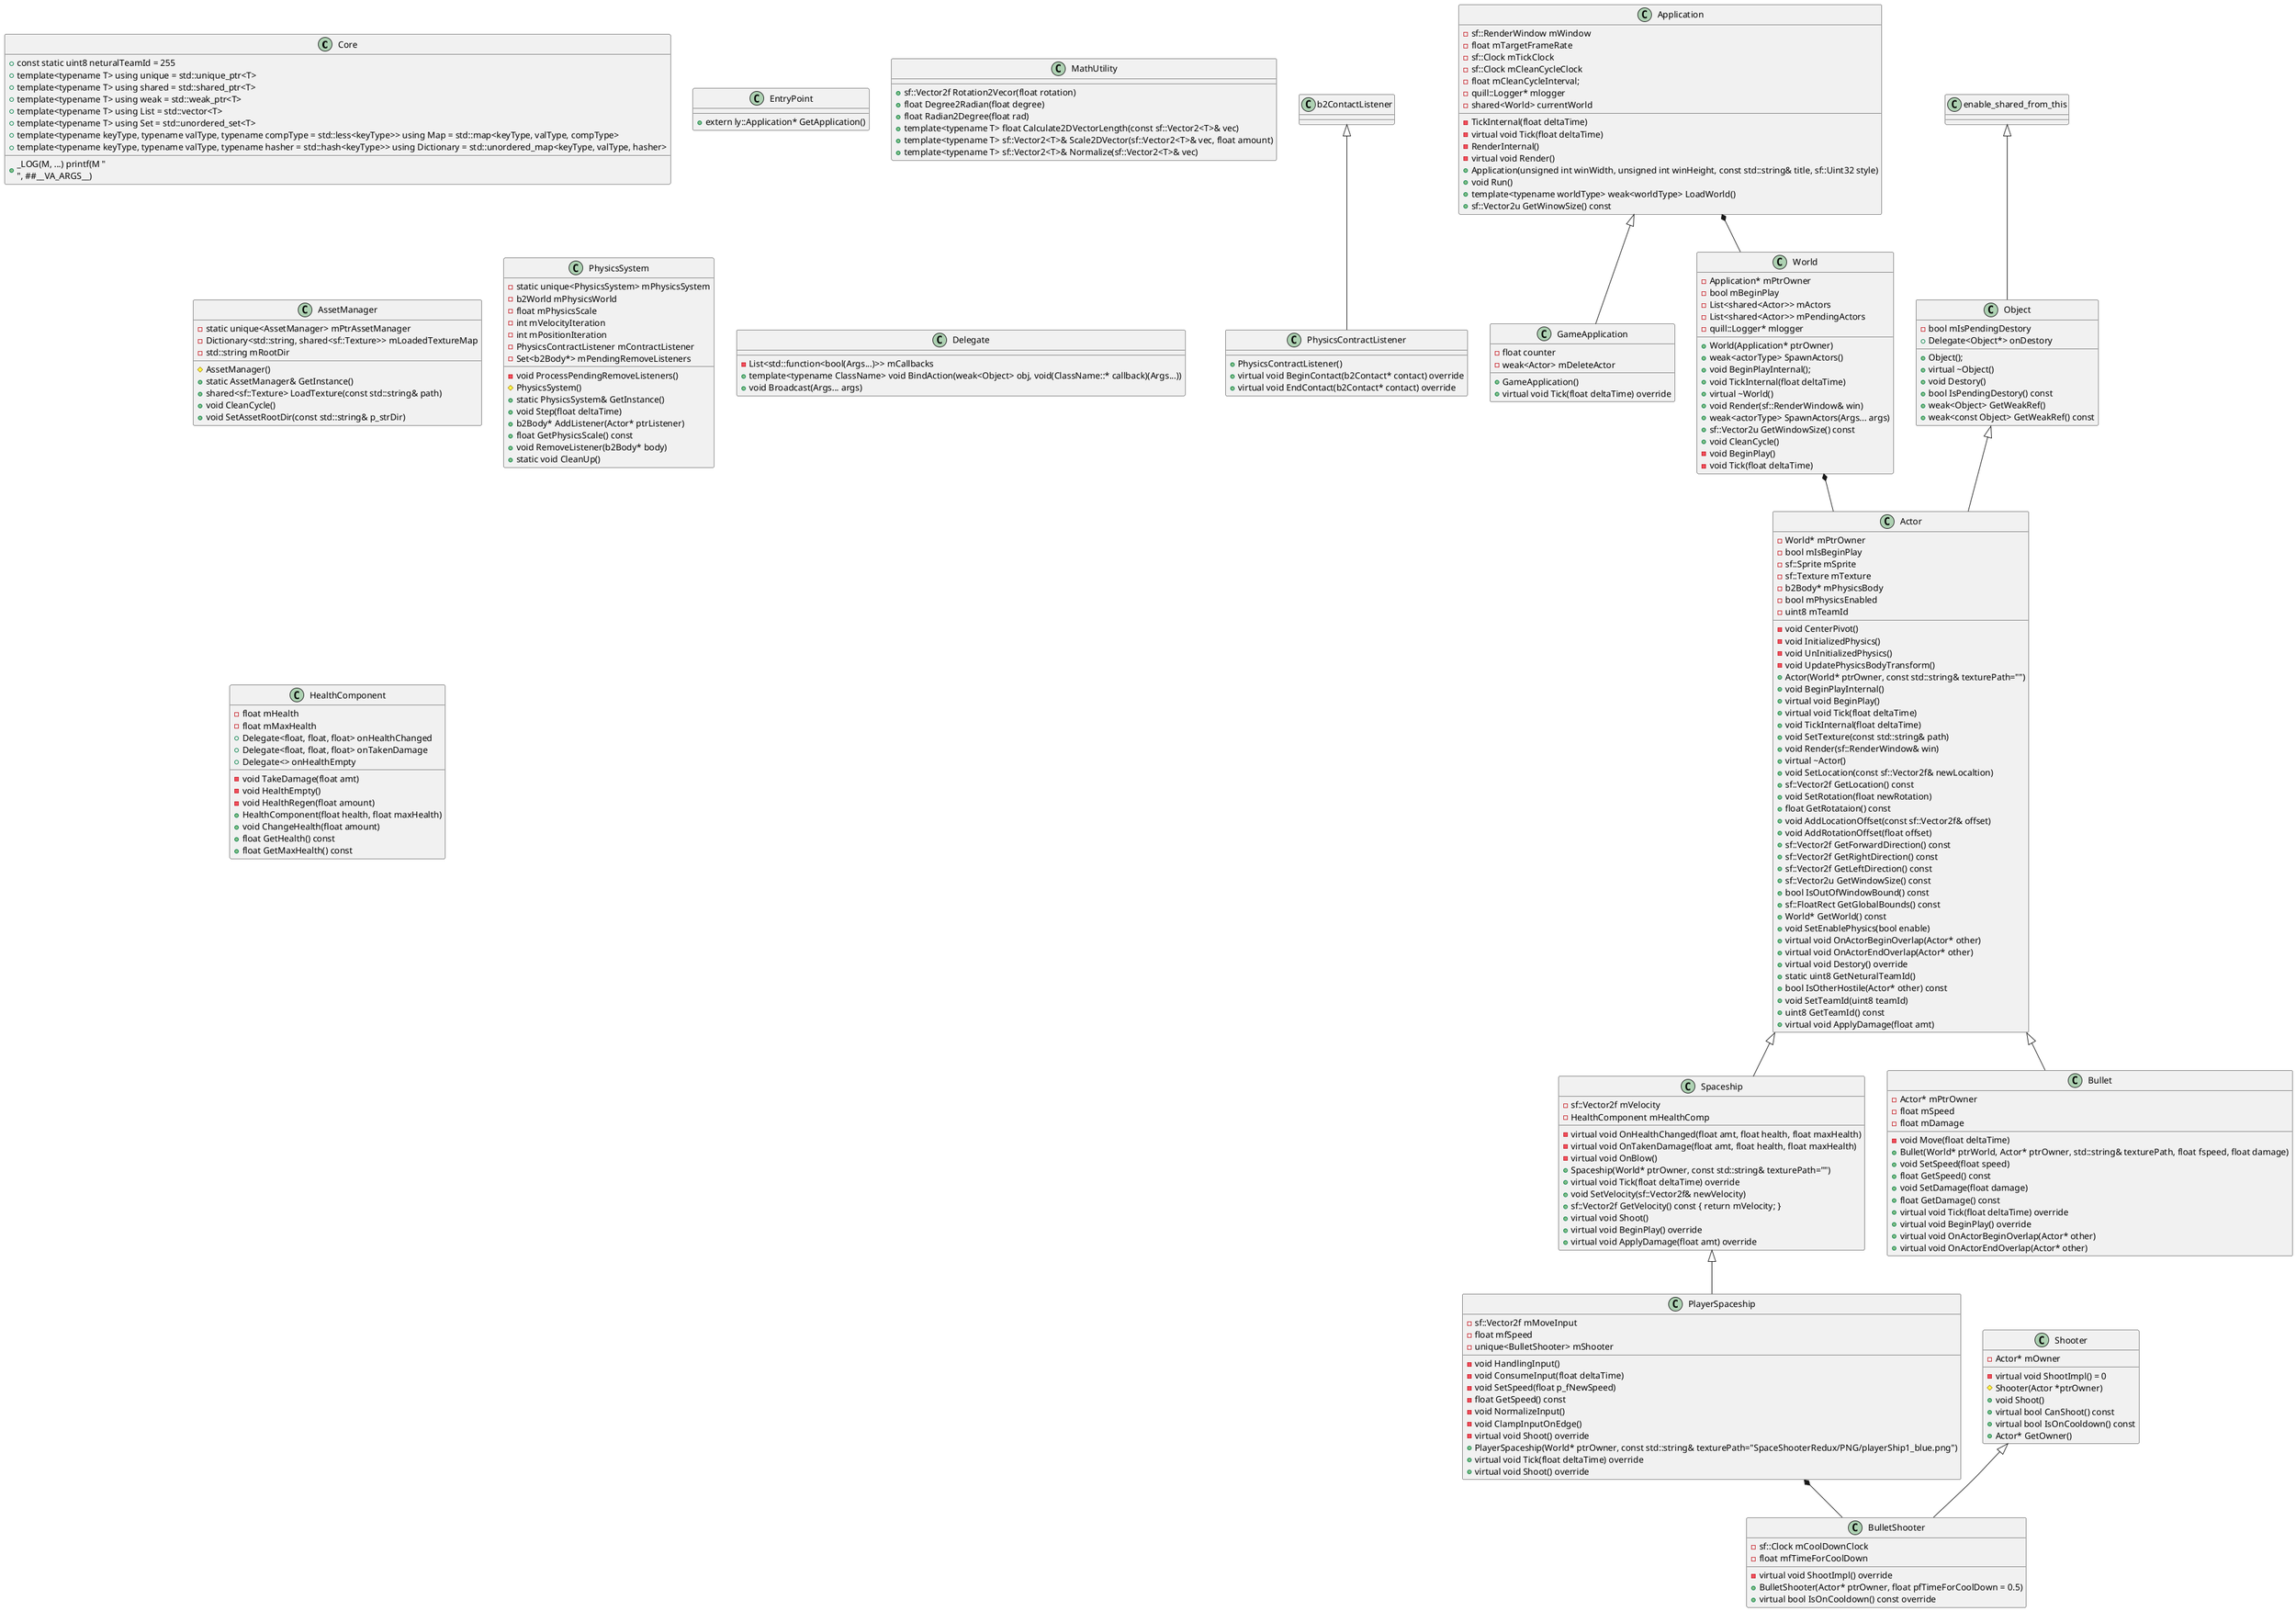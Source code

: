 @startuml

class Core{
    +const static uint8 neturalTeamId = 255
	+template<typename T> using unique = std::unique_ptr<T>
	+template<typename T> using shared = std::shared_ptr<T>
	+template<typename T> using weak = std::weak_ptr<T>
	+template<typename T> using List = std::vector<T>
	+template<typename T> using Set = std::unordered_set<T>
	+template<typename keyType, typename valType, typename compType = std::less<keyType>> using Map = std::map<keyType, valType, compType>
	+template<typename keyType, typename valType, typename hasher = std::hash<keyType>> using Dictionary = std::unordered_map<keyType, valType, hasher>
	+_LOG(M, ...) printf(M "\n", ##__VA_ARGS__)
    	
}

class EntryPoint{
	+extern ly::Application* GetApplication()
}

class MathUtility{
	+sf::Vector2f Rotation2Vecor(float rotation)
	+float Degree2Radian(float degree)
	+float Radian2Degree(float rad)
	+template<typename T> float Calculate2DVectorLength(const sf::Vector2<T>& vec)
	+template<typename T> sf::Vector2<T>& Scale2DVector(sf::Vector2<T>& vec, float amount)
	+template<typename T> sf::Vector2<T>& Normalize(sf::Vector2<T>& vec)
}

class AssetManager{
	-static unique<AssetManager> mPtrAssetManager
	-Dictionary<std::string, shared<sf::Texture>> mLoadedTextureMap
	-std::string mRootDir
	#AssetManager()
	+static AssetManager& GetInstance()
	+shared<sf::Texture> LoadTexture(const std::string& path)
	+void CleanCycle()
	+void SetAssetRootDir(const std::string& p_strDir)
}

class PhysicsSystem{
	-static unique<PhysicsSystem> mPhysicsSystem
	-b2World mPhysicsWorld
	-float mPhysicsScale
	-int mVelocityIteration
	-int mPositionIteration
	-PhysicsContractListener mContractListener
	-Set<b2Body*> mPendingRemoveListeners
	-void ProcessPendingRemoveListeners()
	#PhysicsSystem()
	+static PhysicsSystem& GetInstance()
	+void Step(float deltaTime)
	+b2Body* AddListener(Actor* ptrListener)
	+float GetPhysicsScale() const
	+void RemoveListener(b2Body* body)
	+static void CleanUp()
}

class PhysicsContractListener{
	+PhysicsContractListener()
	+virtual void BeginContact(b2Contact* contact) override
	+virtual void EndContact(b2Contact* contact) override
}

class Delegate{
	-List<std::function<bool(Args...)>> mCallbacks
	+template<typename ClassName> void BindAction(weak<Object> obj, void(ClassName::* callback)(Args...))
	+void Broadcast(Args... args)
	
}

class Application{
	-sf::RenderWindow mWindow
	-float mTargetFrameRate
	-sf::Clock mTickClock
	-sf::Clock mCleanCycleClock
	-float mCleanCycleInterval;
	-quill::Logger* mlogger
	-shared<World> currentWorld
	-TickInternal(float deltaTime)
	-virtual void Tick(float deltaTime)
	-RenderInternal()
	-virtual void Render()
	+Application(unsigned int winWidth, unsigned int winHeight, const std::string& title, sf::Uint32 style)
	+void Run()
	+template<typename worldType> weak<worldType> LoadWorld()
	+sf::Vector2u GetWinowSize() const
}

class GameApplication{
	-float counter
	-weak<Actor> mDeleteActor
	+GameApplication()
	+virtual void Tick(float deltaTime) override
	
}

class World{
	-Application* mPtrOwner
	-bool mBeginPlay
	-List<shared<Actor>> mActors
	-List<shared<Actor>> mPendingActors
	-quill::Logger* mlogger
	+World(Application* ptrOwner)
	+weak<actorType> SpawnActors()
	+void BeginPlayInternal();
	+void TickInternal(float deltaTime)
	+virtual ~World()
	+void Render(sf::RenderWindow& win)
	+weak<actorType> SpawnActors(Args... args)
	+sf::Vector2u GetWindowSize() const
	+void CleanCycle()
    -void BeginPlay()	
	-void Tick(float deltaTime)
}	

class Object{
	-bool mIsPendingDestory
	+Object();
	+virtual ~Object()
	+void Destory()
	+bool IsPendingDestory() const
	+weak<Object> GetWeakRef()
	+weak<const Object> GetWeakRef() const
	+Delegate<Object*> onDestory
}

class Actor{
	-World* mPtrOwner
	-bool mIsBeginPlay
	-sf::Sprite mSprite
	-sf::Texture mTexture
	-b2Body* mPhysicsBody
	-bool mPhysicsEnabled
	-uint8 mTeamId
	-void CenterPivot()
	-void InitializedPhysics()
	-void UnInitializedPhysics()
	-void UpdatePhysicsBodyTransform()
	+Actor(World* ptrOwner, const std::string& texturePath="")
	+void BeginPlayInternal()
	+virtual void BeginPlay()
	+virtual void Tick(float deltaTime)
	+void TickInternal(float deltaTime)
	+void SetTexture(const std::string& path)
	+void Render(sf::RenderWindow& win)
	+virtual ~Actor()
	+void SetLocation(const sf::Vector2f& newLocaltion)
	+sf::Vector2f GetLocation() const
	+void SetRotation(float newRotation)
	+float GetRotataion() const
	+void AddLocationOffset(const sf::Vector2f& offset)
	+void AddRotationOffset(float offset)
	+sf::Vector2f GetForwardDirection() const
	+sf::Vector2f GetRightDirection() const
	+sf::Vector2f GetLeftDirection() const
	+sf::Vector2u GetWindowSize() const
	+bool IsOutOfWindowBound() const
	+sf::FloatRect GetGlobalBounds() const
	+World* GetWorld() const
	+void SetEnablePhysics(bool enable)
	+virtual void OnActorBeginOverlap(Actor* other)
	+virtual void OnActorEndOverlap(Actor* other)
	+virtual void Destory() override
	+static uint8 GetNeturalTeamId()
	+bool IsOtherHostile(Actor* other) const
	+void SetTeamId(uint8 teamId)
	+uint8 GetTeamId() const
	+virtual void ApplyDamage(float amt)
}

class Spaceship{
	-sf::Vector2f mVelocity
	-HealthComponent mHealthComp
	-virtual void OnHealthChanged(float amt, float health, float maxHealth)
	-virtual void OnTakenDamage(float amt, float health, float maxHealth)
	-virtual void OnBlow()
	+Spaceship(World* ptrOwner, const std::string& texturePath="")
	+virtual void Tick(float deltaTime) override
	+void SetVelocity(sf::Vector2f& newVelocity)
	+sf::Vector2f GetVelocity() const { return mVelocity; }
	+virtual void Shoot()
	+virtual void BeginPlay() override
	+virtual void ApplyDamage(float amt) override
}

class PlayerSpaceship{
	-sf::Vector2f mMoveInput
	-float mfSpeed
	-unique<BulletShooter> mShooter
	-void HandlingInput()
	-void ConsumeInput(float deltaTime)
	-void SetSpeed(float p_fNewSpeed)
	-float GetSpeed() const
	-void NormalizeInput()
	-void ClampInputOnEdge()
	-virtual void Shoot() override
	+PlayerSpaceship(World* ptrOwner, const std::string& texturePath="SpaceShooterRedux/PNG/playerShip1_blue.png")
	+virtual void Tick(float deltaTime) override
	+virtual void Shoot() override
	
}

class Shooter{
	-Actor* mOwner
	-virtual void ShootImpl() = 0
	#Shooter(Actor *ptrOwner)
	+void Shoot()
	+virtual bool CanShoot() const
	+virtual bool IsOnCooldown() const
	+Actor* GetOwner()
}

class BulletShooter{
	-sf::Clock mCoolDownClock
	-float mfTimeForCoolDown
	-virtual void ShootImpl() override
	+BulletShooter(Actor* ptrOwner, float pfTimeForCoolDown = 0.5)
	+virtual bool IsOnCooldown() const override
	
}

class Bullet{
	-Actor* mPtrOwner
	-float mSpeed
	-float mDamage
	-void Move(float deltaTime)
	+Bullet(World* ptrWorld, Actor* ptrOwner, std::string& texturePath, float fspeed, float damage)
	+void SetSpeed(float speed)
	+float GetSpeed() const
	+void SetDamage(float damage)
	+float GetDamage() const
	+virtual void Tick(float deltaTime) override
	+virtual void BeginPlay() override
	+virtual void OnActorBeginOverlap(Actor* other)
	+virtual void OnActorEndOverlap(Actor* other)
}

class HealthComponent{
	-float mHealth
	-float mMaxHealth
	-void TakeDamage(float amt)
	-void HealthEmpty()
	-void HealthRegen(float amount)
	+HealthComponent(float health, float maxHealth)
	+void ChangeHealth(float amount)
	+float GetHealth() const
	+float GetMaxHealth() const
	+Delegate<float, float, float> onHealthChanged
	+Delegate<float, float, float> onTakenDamage
	+Delegate<> onHealthEmpty
}

Application <|--GameApplication
Application *--World
World *--Actor
enable_shared_from_this <|--Object
Object <|--Actor
Actor <|--Spaceship
Actor <|--Bullet
Spaceship <|--PlayerSpaceship
Shooter <|--BulletShooter
PlayerSpaceship *--BulletShooter
b2ContactListener <|--PhysicsContractListener
@enduml

